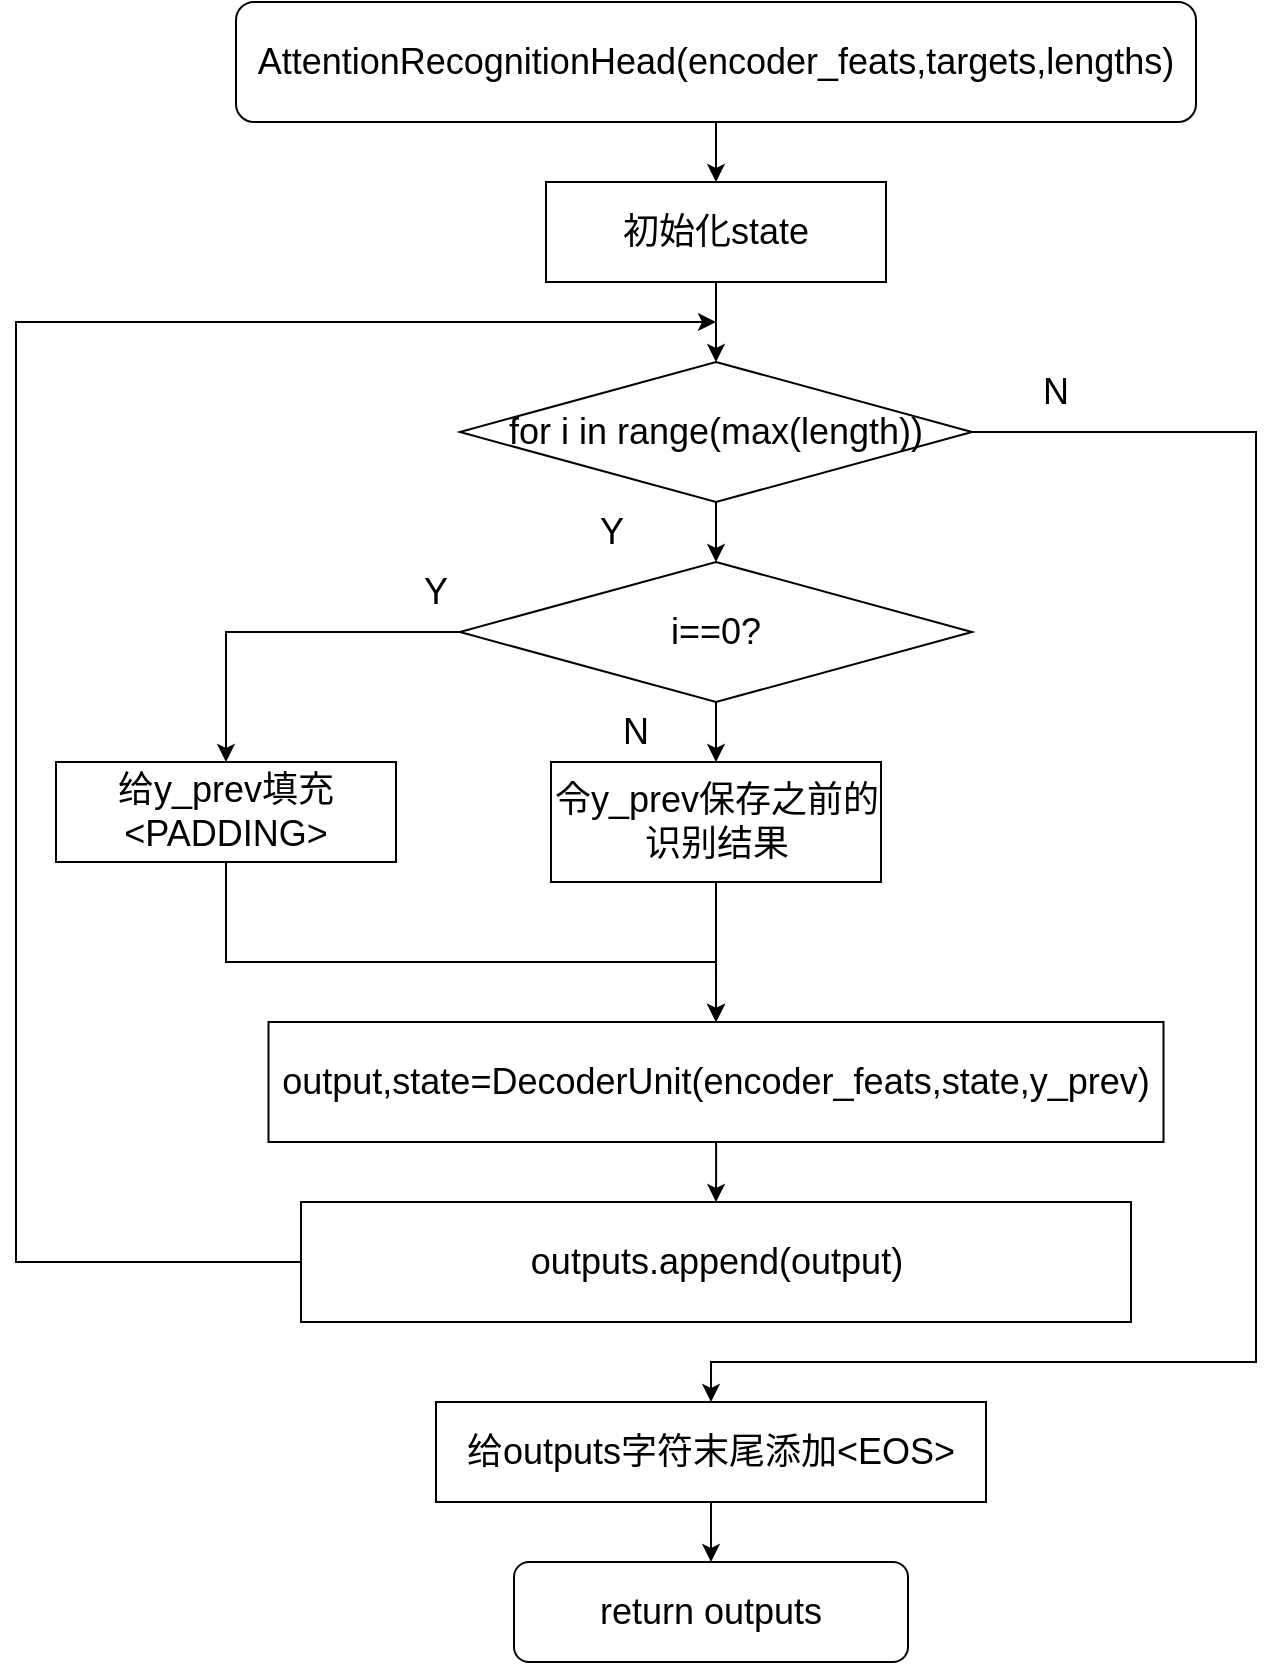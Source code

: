 <mxfile version="21.3.2" type="github">
  <diagram name="第 1 页" id="9CDZLtnK_lKL94_MYHNa">
    <mxGraphModel dx="1235" dy="571" grid="1" gridSize="10" guides="1" tooltips="1" connect="1" arrows="1" fold="1" page="1" pageScale="1" pageWidth="827" pageHeight="1169" math="0" shadow="0">
      <root>
        <mxCell id="0" />
        <mxCell id="1" parent="0" />
        <mxCell id="SE5Cj6JCZIgKS3xCDAxQ-5" value="" style="edgeStyle=orthogonalEdgeStyle;rounded=0;orthogonalLoop=1;jettySize=auto;html=1;entryX=0.5;entryY=0;entryDx=0;entryDy=0;exitX=0.5;exitY=1;exitDx=0;exitDy=0;" parent="1" source="SE5Cj6JCZIgKS3xCDAxQ-18" target="SE5Cj6JCZIgKS3xCDAxQ-6" edge="1">
          <mxGeometry relative="1" as="geometry">
            <mxPoint x="480" y="210" as="sourcePoint" />
            <mxPoint x="480" y="285" as="targetPoint" />
          </mxGeometry>
        </mxCell>
        <mxCell id="SE5Cj6JCZIgKS3xCDAxQ-19" value="" style="edgeStyle=orthogonalEdgeStyle;rounded=0;orthogonalLoop=1;jettySize=auto;html=1;" parent="1" source="SE5Cj6JCZIgKS3xCDAxQ-1" target="SE5Cj6JCZIgKS3xCDAxQ-18" edge="1">
          <mxGeometry relative="1" as="geometry" />
        </mxCell>
        <mxCell id="SE5Cj6JCZIgKS3xCDAxQ-1" value="&lt;font style=&quot;font-size: 18px;&quot;&gt;AttentionRecognitionHead(encoder_feats,targets,lengths)&lt;/font&gt;" style="rounded=1;whiteSpace=wrap;html=1;" parent="1" vertex="1">
          <mxGeometry x="230" y="80" width="480" height="60" as="geometry" />
        </mxCell>
        <mxCell id="SE5Cj6JCZIgKS3xCDAxQ-11" value="" style="edgeStyle=orthogonalEdgeStyle;rounded=0;orthogonalLoop=1;jettySize=auto;html=1;" parent="1" source="SE5Cj6JCZIgKS3xCDAxQ-6" target="SE5Cj6JCZIgKS3xCDAxQ-10" edge="1">
          <mxGeometry relative="1" as="geometry" />
        </mxCell>
        <mxCell id="SE5Cj6JCZIgKS3xCDAxQ-31" style="edgeStyle=orthogonalEdgeStyle;rounded=0;orthogonalLoop=1;jettySize=auto;html=1;exitX=1;exitY=0.5;exitDx=0;exitDy=0;entryX=0.5;entryY=0;entryDx=0;entryDy=0;" parent="1" source="SE5Cj6JCZIgKS3xCDAxQ-6" target="JeZI4DLi6IvP32mICuwy-1" edge="1">
          <mxGeometry relative="1" as="geometry">
            <mxPoint x="470" y="780" as="targetPoint" />
            <Array as="points">
              <mxPoint x="740" y="295" />
              <mxPoint x="740" y="760" />
              <mxPoint x="468" y="760" />
            </Array>
          </mxGeometry>
        </mxCell>
        <mxCell id="SE5Cj6JCZIgKS3xCDAxQ-6" value="&lt;font style=&quot;font-size: 18px;&quot;&gt;for i in range(max(length))&lt;/font&gt;" style="rhombus;whiteSpace=wrap;html=1;" parent="1" vertex="1">
          <mxGeometry x="342" y="260" width="256" height="70" as="geometry" />
        </mxCell>
        <mxCell id="SE5Cj6JCZIgKS3xCDAxQ-13" value="" style="edgeStyle=orthogonalEdgeStyle;rounded=0;orthogonalLoop=1;jettySize=auto;html=1;" parent="1" source="SE5Cj6JCZIgKS3xCDAxQ-10" target="SE5Cj6JCZIgKS3xCDAxQ-12" edge="1">
          <mxGeometry relative="1" as="geometry" />
        </mxCell>
        <mxCell id="SE5Cj6JCZIgKS3xCDAxQ-29" style="edgeStyle=orthogonalEdgeStyle;rounded=0;orthogonalLoop=1;jettySize=auto;html=1;" parent="1" source="SE5Cj6JCZIgKS3xCDAxQ-10" target="SE5Cj6JCZIgKS3xCDAxQ-16" edge="1">
          <mxGeometry relative="1" as="geometry" />
        </mxCell>
        <mxCell id="SE5Cj6JCZIgKS3xCDAxQ-10" value="&lt;font style=&quot;font-size: 18px;&quot;&gt;i==0?&lt;/font&gt;" style="rhombus;whiteSpace=wrap;html=1;" parent="1" vertex="1">
          <mxGeometry x="342" y="360" width="256" height="70" as="geometry" />
        </mxCell>
        <mxCell id="SE5Cj6JCZIgKS3xCDAxQ-25" value="" style="edgeStyle=orthogonalEdgeStyle;rounded=0;orthogonalLoop=1;jettySize=auto;html=1;" parent="1" source="SE5Cj6JCZIgKS3xCDAxQ-12" target="SE5Cj6JCZIgKS3xCDAxQ-24" edge="1">
          <mxGeometry relative="1" as="geometry" />
        </mxCell>
        <mxCell id="SE5Cj6JCZIgKS3xCDAxQ-12" value="&lt;font style=&quot;font-size: 18px;&quot;&gt;令y_prev保存之前的识别结果&lt;/font&gt;" style="whiteSpace=wrap;html=1;" parent="1" vertex="1">
          <mxGeometry x="387.5" y="460" width="165" height="60" as="geometry" />
        </mxCell>
        <mxCell id="SE5Cj6JCZIgKS3xCDAxQ-28" style="edgeStyle=orthogonalEdgeStyle;rounded=0;orthogonalLoop=1;jettySize=auto;html=1;exitX=0.5;exitY=1;exitDx=0;exitDy=0;" parent="1" source="SE5Cj6JCZIgKS3xCDAxQ-16" target="SE5Cj6JCZIgKS3xCDAxQ-24" edge="1">
          <mxGeometry relative="1" as="geometry">
            <Array as="points">
              <mxPoint x="225" y="560" />
              <mxPoint x="470" y="560" />
            </Array>
          </mxGeometry>
        </mxCell>
        <mxCell id="SE5Cj6JCZIgKS3xCDAxQ-16" value="&lt;font style=&quot;font-size: 18px;&quot;&gt;给y_prev填充&amp;lt;PADDING&amp;gt;&lt;/font&gt;" style="whiteSpace=wrap;html=1;" parent="1" vertex="1">
          <mxGeometry x="140" y="460" width="170" height="50" as="geometry" />
        </mxCell>
        <mxCell id="SE5Cj6JCZIgKS3xCDAxQ-18" value="&lt;font style=&quot;font-size: 18px;&quot;&gt;初始化state&lt;/font&gt;" style="whiteSpace=wrap;html=1;" parent="1" vertex="1">
          <mxGeometry x="385" y="170" width="170" height="50" as="geometry" />
        </mxCell>
        <mxCell id="SE5Cj6JCZIgKS3xCDAxQ-20" value="&lt;font style=&quot;font-size: 18px;&quot;&gt;Y&lt;/font&gt;" style="text;html=1;strokeColor=none;fillColor=none;align=center;verticalAlign=middle;whiteSpace=wrap;rounded=0;" parent="1" vertex="1">
          <mxGeometry x="387.5" y="330" width="60" height="30" as="geometry" />
        </mxCell>
        <mxCell id="SE5Cj6JCZIgKS3xCDAxQ-21" value="&lt;font style=&quot;font-size: 18px;&quot;&gt;Y&lt;/font&gt;" style="text;html=1;strokeColor=none;fillColor=none;align=center;verticalAlign=middle;whiteSpace=wrap;rounded=0;" parent="1" vertex="1">
          <mxGeometry x="300" y="360" width="60" height="30" as="geometry" />
        </mxCell>
        <mxCell id="SE5Cj6JCZIgKS3xCDAxQ-23" value="&lt;font style=&quot;font-size: 18px;&quot;&gt;N&lt;/font&gt;" style="text;html=1;strokeColor=none;fillColor=none;align=center;verticalAlign=middle;whiteSpace=wrap;rounded=0;" parent="1" vertex="1">
          <mxGeometry x="400" y="430" width="60" height="30" as="geometry" />
        </mxCell>
        <mxCell id="SE5Cj6JCZIgKS3xCDAxQ-27" value="" style="edgeStyle=orthogonalEdgeStyle;rounded=0;orthogonalLoop=1;jettySize=auto;html=1;" parent="1" source="SE5Cj6JCZIgKS3xCDAxQ-24" target="SE5Cj6JCZIgKS3xCDAxQ-26" edge="1">
          <mxGeometry relative="1" as="geometry" />
        </mxCell>
        <mxCell id="SE5Cj6JCZIgKS3xCDAxQ-24" value="&lt;font style=&quot;font-size: 18px;&quot;&gt;output,state=DecoderUnit(encoder_feats,state,y_prev)&lt;/font&gt;" style="whiteSpace=wrap;html=1;" parent="1" vertex="1">
          <mxGeometry x="246.25" y="590" width="447.5" height="60" as="geometry" />
        </mxCell>
        <mxCell id="SE5Cj6JCZIgKS3xCDAxQ-30" style="edgeStyle=orthogonalEdgeStyle;rounded=0;orthogonalLoop=1;jettySize=auto;html=1;exitX=0;exitY=0.5;exitDx=0;exitDy=0;" parent="1" source="SE5Cj6JCZIgKS3xCDAxQ-26" edge="1">
          <mxGeometry relative="1" as="geometry">
            <Array as="points">
              <mxPoint x="120" y="710" />
              <mxPoint x="120" y="240" />
              <mxPoint x="470" y="240" />
            </Array>
            <mxPoint x="470" y="240" as="targetPoint" />
          </mxGeometry>
        </mxCell>
        <mxCell id="SE5Cj6JCZIgKS3xCDAxQ-26" value="&lt;font style=&quot;font-size: 18px;&quot;&gt;outputs.append(output)&lt;/font&gt;" style="whiteSpace=wrap;html=1;" parent="1" vertex="1">
          <mxGeometry x="262.5" y="680" width="415" height="60" as="geometry" />
        </mxCell>
        <mxCell id="SE5Cj6JCZIgKS3xCDAxQ-33" value="&lt;font style=&quot;font-size: 18px;&quot;&gt;return outputs&lt;/font&gt;" style="rounded=1;whiteSpace=wrap;html=1;" parent="1" vertex="1">
          <mxGeometry x="369" y="860" width="197" height="50" as="geometry" />
        </mxCell>
        <mxCell id="SE5Cj6JCZIgKS3xCDAxQ-34" value="&lt;font style=&quot;font-size: 18px;&quot;&gt;N&lt;/font&gt;" style="text;html=1;strokeColor=none;fillColor=none;align=center;verticalAlign=middle;whiteSpace=wrap;rounded=0;" parent="1" vertex="1">
          <mxGeometry x="610" y="260" width="60" height="30" as="geometry" />
        </mxCell>
        <mxCell id="JeZI4DLi6IvP32mICuwy-2" value="" style="edgeStyle=orthogonalEdgeStyle;rounded=0;orthogonalLoop=1;jettySize=auto;html=1;" edge="1" parent="1" source="JeZI4DLi6IvP32mICuwy-1" target="SE5Cj6JCZIgKS3xCDAxQ-33">
          <mxGeometry relative="1" as="geometry" />
        </mxCell>
        <mxCell id="JeZI4DLi6IvP32mICuwy-1" value="&lt;font style=&quot;font-size: 18px;&quot;&gt;给outputs字符末尾添加&amp;lt;EOS&amp;gt;&lt;/font&gt;" style="whiteSpace=wrap;html=1;" vertex="1" parent="1">
          <mxGeometry x="330" y="780" width="275" height="50" as="geometry" />
        </mxCell>
      </root>
    </mxGraphModel>
  </diagram>
</mxfile>
